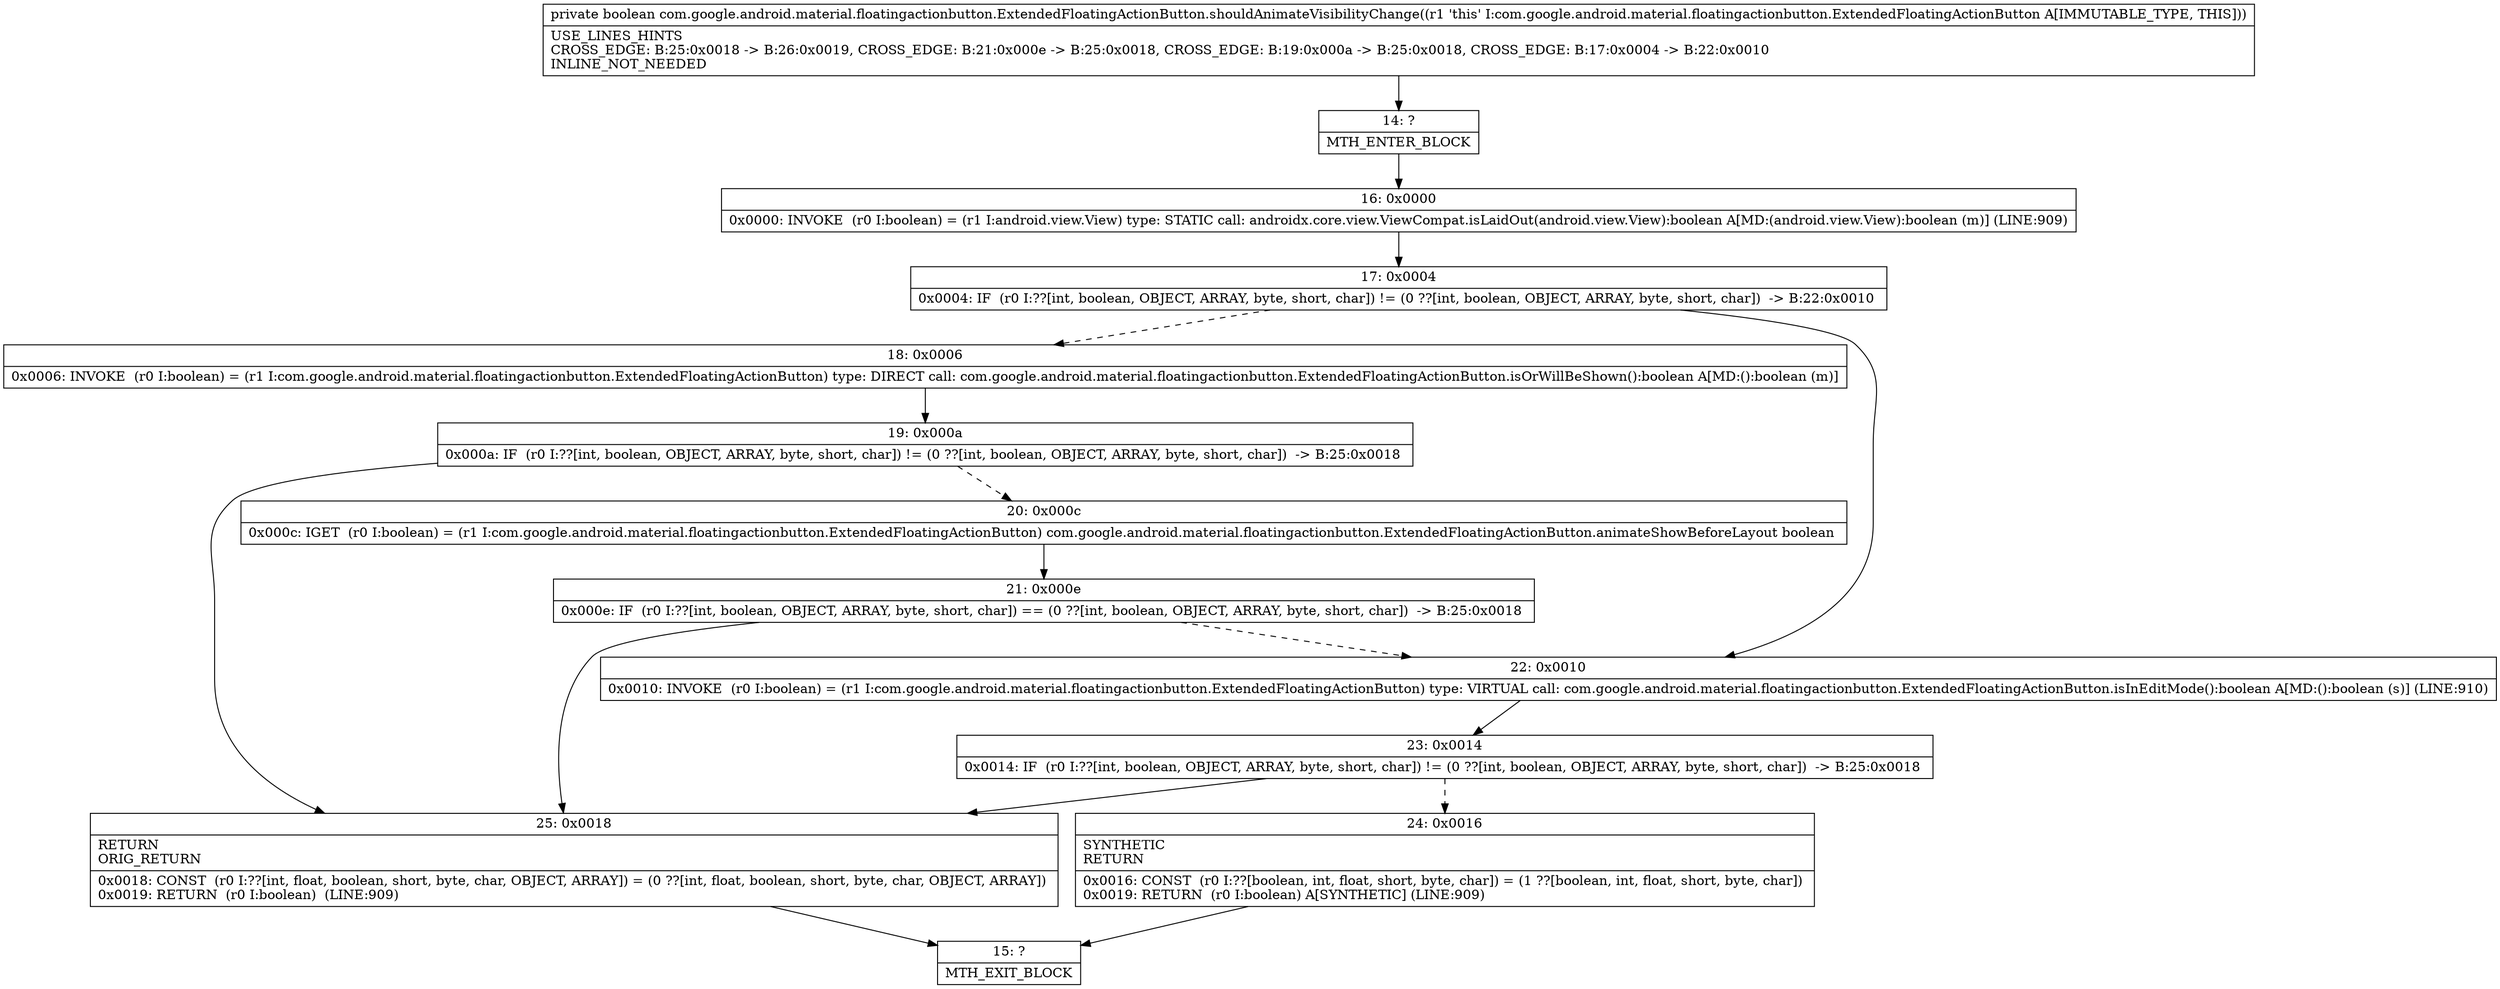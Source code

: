 digraph "CFG forcom.google.android.material.floatingactionbutton.ExtendedFloatingActionButton.shouldAnimateVisibilityChange()Z" {
Node_14 [shape=record,label="{14\:\ ?|MTH_ENTER_BLOCK\l}"];
Node_16 [shape=record,label="{16\:\ 0x0000|0x0000: INVOKE  (r0 I:boolean) = (r1 I:android.view.View) type: STATIC call: androidx.core.view.ViewCompat.isLaidOut(android.view.View):boolean A[MD:(android.view.View):boolean (m)] (LINE:909)\l}"];
Node_17 [shape=record,label="{17\:\ 0x0004|0x0004: IF  (r0 I:??[int, boolean, OBJECT, ARRAY, byte, short, char]) != (0 ??[int, boolean, OBJECT, ARRAY, byte, short, char])  \-\> B:22:0x0010 \l}"];
Node_18 [shape=record,label="{18\:\ 0x0006|0x0006: INVOKE  (r0 I:boolean) = (r1 I:com.google.android.material.floatingactionbutton.ExtendedFloatingActionButton) type: DIRECT call: com.google.android.material.floatingactionbutton.ExtendedFloatingActionButton.isOrWillBeShown():boolean A[MD:():boolean (m)]\l}"];
Node_19 [shape=record,label="{19\:\ 0x000a|0x000a: IF  (r0 I:??[int, boolean, OBJECT, ARRAY, byte, short, char]) != (0 ??[int, boolean, OBJECT, ARRAY, byte, short, char])  \-\> B:25:0x0018 \l}"];
Node_20 [shape=record,label="{20\:\ 0x000c|0x000c: IGET  (r0 I:boolean) = (r1 I:com.google.android.material.floatingactionbutton.ExtendedFloatingActionButton) com.google.android.material.floatingactionbutton.ExtendedFloatingActionButton.animateShowBeforeLayout boolean \l}"];
Node_21 [shape=record,label="{21\:\ 0x000e|0x000e: IF  (r0 I:??[int, boolean, OBJECT, ARRAY, byte, short, char]) == (0 ??[int, boolean, OBJECT, ARRAY, byte, short, char])  \-\> B:25:0x0018 \l}"];
Node_25 [shape=record,label="{25\:\ 0x0018|RETURN\lORIG_RETURN\l|0x0018: CONST  (r0 I:??[int, float, boolean, short, byte, char, OBJECT, ARRAY]) = (0 ??[int, float, boolean, short, byte, char, OBJECT, ARRAY]) \l0x0019: RETURN  (r0 I:boolean)  (LINE:909)\l}"];
Node_15 [shape=record,label="{15\:\ ?|MTH_EXIT_BLOCK\l}"];
Node_22 [shape=record,label="{22\:\ 0x0010|0x0010: INVOKE  (r0 I:boolean) = (r1 I:com.google.android.material.floatingactionbutton.ExtendedFloatingActionButton) type: VIRTUAL call: com.google.android.material.floatingactionbutton.ExtendedFloatingActionButton.isInEditMode():boolean A[MD:():boolean (s)] (LINE:910)\l}"];
Node_23 [shape=record,label="{23\:\ 0x0014|0x0014: IF  (r0 I:??[int, boolean, OBJECT, ARRAY, byte, short, char]) != (0 ??[int, boolean, OBJECT, ARRAY, byte, short, char])  \-\> B:25:0x0018 \l}"];
Node_24 [shape=record,label="{24\:\ 0x0016|SYNTHETIC\lRETURN\l|0x0016: CONST  (r0 I:??[boolean, int, float, short, byte, char]) = (1 ??[boolean, int, float, short, byte, char]) \l0x0019: RETURN  (r0 I:boolean) A[SYNTHETIC] (LINE:909)\l}"];
MethodNode[shape=record,label="{private boolean com.google.android.material.floatingactionbutton.ExtendedFloatingActionButton.shouldAnimateVisibilityChange((r1 'this' I:com.google.android.material.floatingactionbutton.ExtendedFloatingActionButton A[IMMUTABLE_TYPE, THIS]))  | USE_LINES_HINTS\lCROSS_EDGE: B:25:0x0018 \-\> B:26:0x0019, CROSS_EDGE: B:21:0x000e \-\> B:25:0x0018, CROSS_EDGE: B:19:0x000a \-\> B:25:0x0018, CROSS_EDGE: B:17:0x0004 \-\> B:22:0x0010\lINLINE_NOT_NEEDED\l}"];
MethodNode -> Node_14;Node_14 -> Node_16;
Node_16 -> Node_17;
Node_17 -> Node_18[style=dashed];
Node_17 -> Node_22;
Node_18 -> Node_19;
Node_19 -> Node_20[style=dashed];
Node_19 -> Node_25;
Node_20 -> Node_21;
Node_21 -> Node_22[style=dashed];
Node_21 -> Node_25;
Node_25 -> Node_15;
Node_22 -> Node_23;
Node_23 -> Node_24[style=dashed];
Node_23 -> Node_25;
Node_24 -> Node_15;
}


